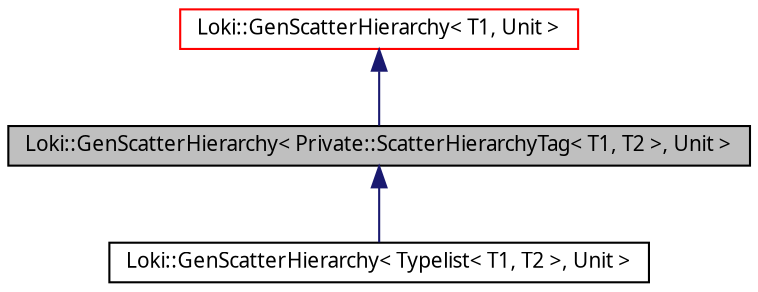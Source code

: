 digraph G
{
  bgcolor="transparent";
  edge [fontname="FreeSans.ttf",fontsize=10,labelfontname="FreeSans.ttf",labelfontsize=10];
  node [fontname="FreeSans.ttf",fontsize=10,shape=record];
  Node1 [label="Loki::GenScatterHierarchy\< Private::ScatterHierarchyTag\< T1, T2 \>, Unit \>",height=0.2,width=0.4,color="black", fillcolor="grey75", style="filled" fontcolor="black"];
  Node2 -> Node1 [dir=back,color="midnightblue",fontsize=10,style="solid",fontname="FreeSans.ttf"];
  Node2 [label="Loki::GenScatterHierarchy\< T1, Unit \>",height=0.2,width=0.4,color="red",URL="$a00199.html"];
  Node1 -> Node3 [dir=back,color="midnightblue",fontsize=10,style="solid",fontname="FreeSans.ttf"];
  Node3 [label="Loki::GenScatterHierarchy\< Typelist\< T1, T2 \>, Unit \>",height=0.2,width=0.4,color="black",URL="$a00202.html"];
}
